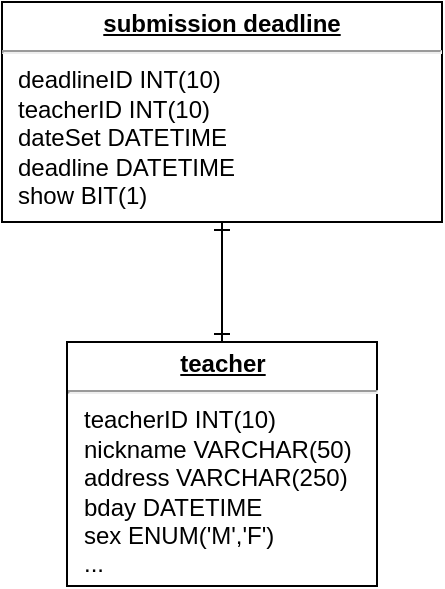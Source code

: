<mxfile version="12.1.3" type="device" pages="1"><diagram name="Page-1" id="a7904f86-f2b4-8e86-fa97-74104820619b"><mxGraphModel dx="940" dy="1250" grid="1" gridSize="10" guides="1" tooltips="1" connect="1" arrows="1" fold="1" page="1" pageScale="1" pageWidth="1100" pageHeight="850" background="#ffffff" math="0" shadow="0"><root><mxCell id="0"/><mxCell id="1" parent="0"/><mxCell id="iKJgxmW7lpHQdpaM3U8w-15" style="edgeStyle=orthogonalEdgeStyle;rounded=0;orthogonalLoop=1;jettySize=auto;html=1;startArrow=ERone;startFill=0;endArrow=ERone;endFill=0;" parent="1" source="24794b860abc3c2d-19" target="iKJgxmW7lpHQdpaM3U8w-2" edge="1"><mxGeometry relative="1" as="geometry"/></mxCell><mxCell id="24794b860abc3c2d-19" value="&lt;p style=&quot;margin: 0px ; margin-top: 4px ; text-align: center ; text-decoration: underline&quot;&gt;&lt;b&gt;submission deadline&lt;/b&gt;&lt;/p&gt;&lt;hr&gt;&lt;p style=&quot;margin: 0px ; margin-left: 8px&quot;&gt;deadlineID INT(10)&lt;/p&gt;&lt;p style=&quot;margin: 0px ; margin-left: 8px&quot;&gt;teacherID INT(10)&lt;/p&gt;&lt;p style=&quot;margin: 0px ; margin-left: 8px&quot;&gt;dateSet DATETIME&lt;/p&gt;&lt;p style=&quot;margin: 0px ; margin-left: 8px&quot;&gt;deadline DATETIME&lt;/p&gt;&lt;p style=&quot;margin: 0px ; margin-left: 8px&quot;&gt;show BIT(1)&lt;/p&gt;" style="verticalAlign=top;align=left;overflow=fill;fontSize=12;fontFamily=Helvetica;html=1;rounded=0;shadow=0;comic=0;labelBackgroundColor=none;strokeColor=#000000;strokeWidth=1;fillColor=#ffffff;" parent="1" vertex="1"><mxGeometry x="440" y="360" width="220" height="110" as="geometry"/></mxCell><mxCell id="iKJgxmW7lpHQdpaM3U8w-2" value="&lt;p style=&quot;margin: 0px ; margin-top: 4px ; text-align: center ; text-decoration: underline&quot;&gt;&lt;b&gt;teacher&lt;/b&gt;&lt;/p&gt;&lt;hr&gt;&lt;p style=&quot;margin: 0px ; margin-left: 8px&quot;&gt;teacherID INT(10)&lt;/p&gt;&lt;p style=&quot;margin: 0px ; margin-left: 8px&quot;&gt;nickname VARCHAR(50)&lt;/p&gt;&lt;p style=&quot;margin: 0px ; margin-left: 8px&quot;&gt;address VARCHAR(250)&lt;/p&gt;&lt;p style=&quot;margin: 0px ; margin-left: 8px&quot;&gt;bday DATETIME&lt;/p&gt;&lt;p style=&quot;margin: 0px ; margin-left: 8px&quot;&gt;sex ENUM('M','F')&lt;/p&gt;&lt;p style=&quot;margin: 0px ; margin-left: 8px&quot;&gt;...&lt;/p&gt;" style="verticalAlign=top;align=left;overflow=fill;fontSize=12;fontFamily=Helvetica;html=1;rounded=0;shadow=0;comic=0;labelBackgroundColor=none;strokeColor=#000000;strokeWidth=1;fillColor=#ffffff;" parent="1" vertex="1"><mxGeometry x="472.5" y="530" width="155" height="122" as="geometry"/></mxCell></root></mxGraphModel></diagram></mxfile>